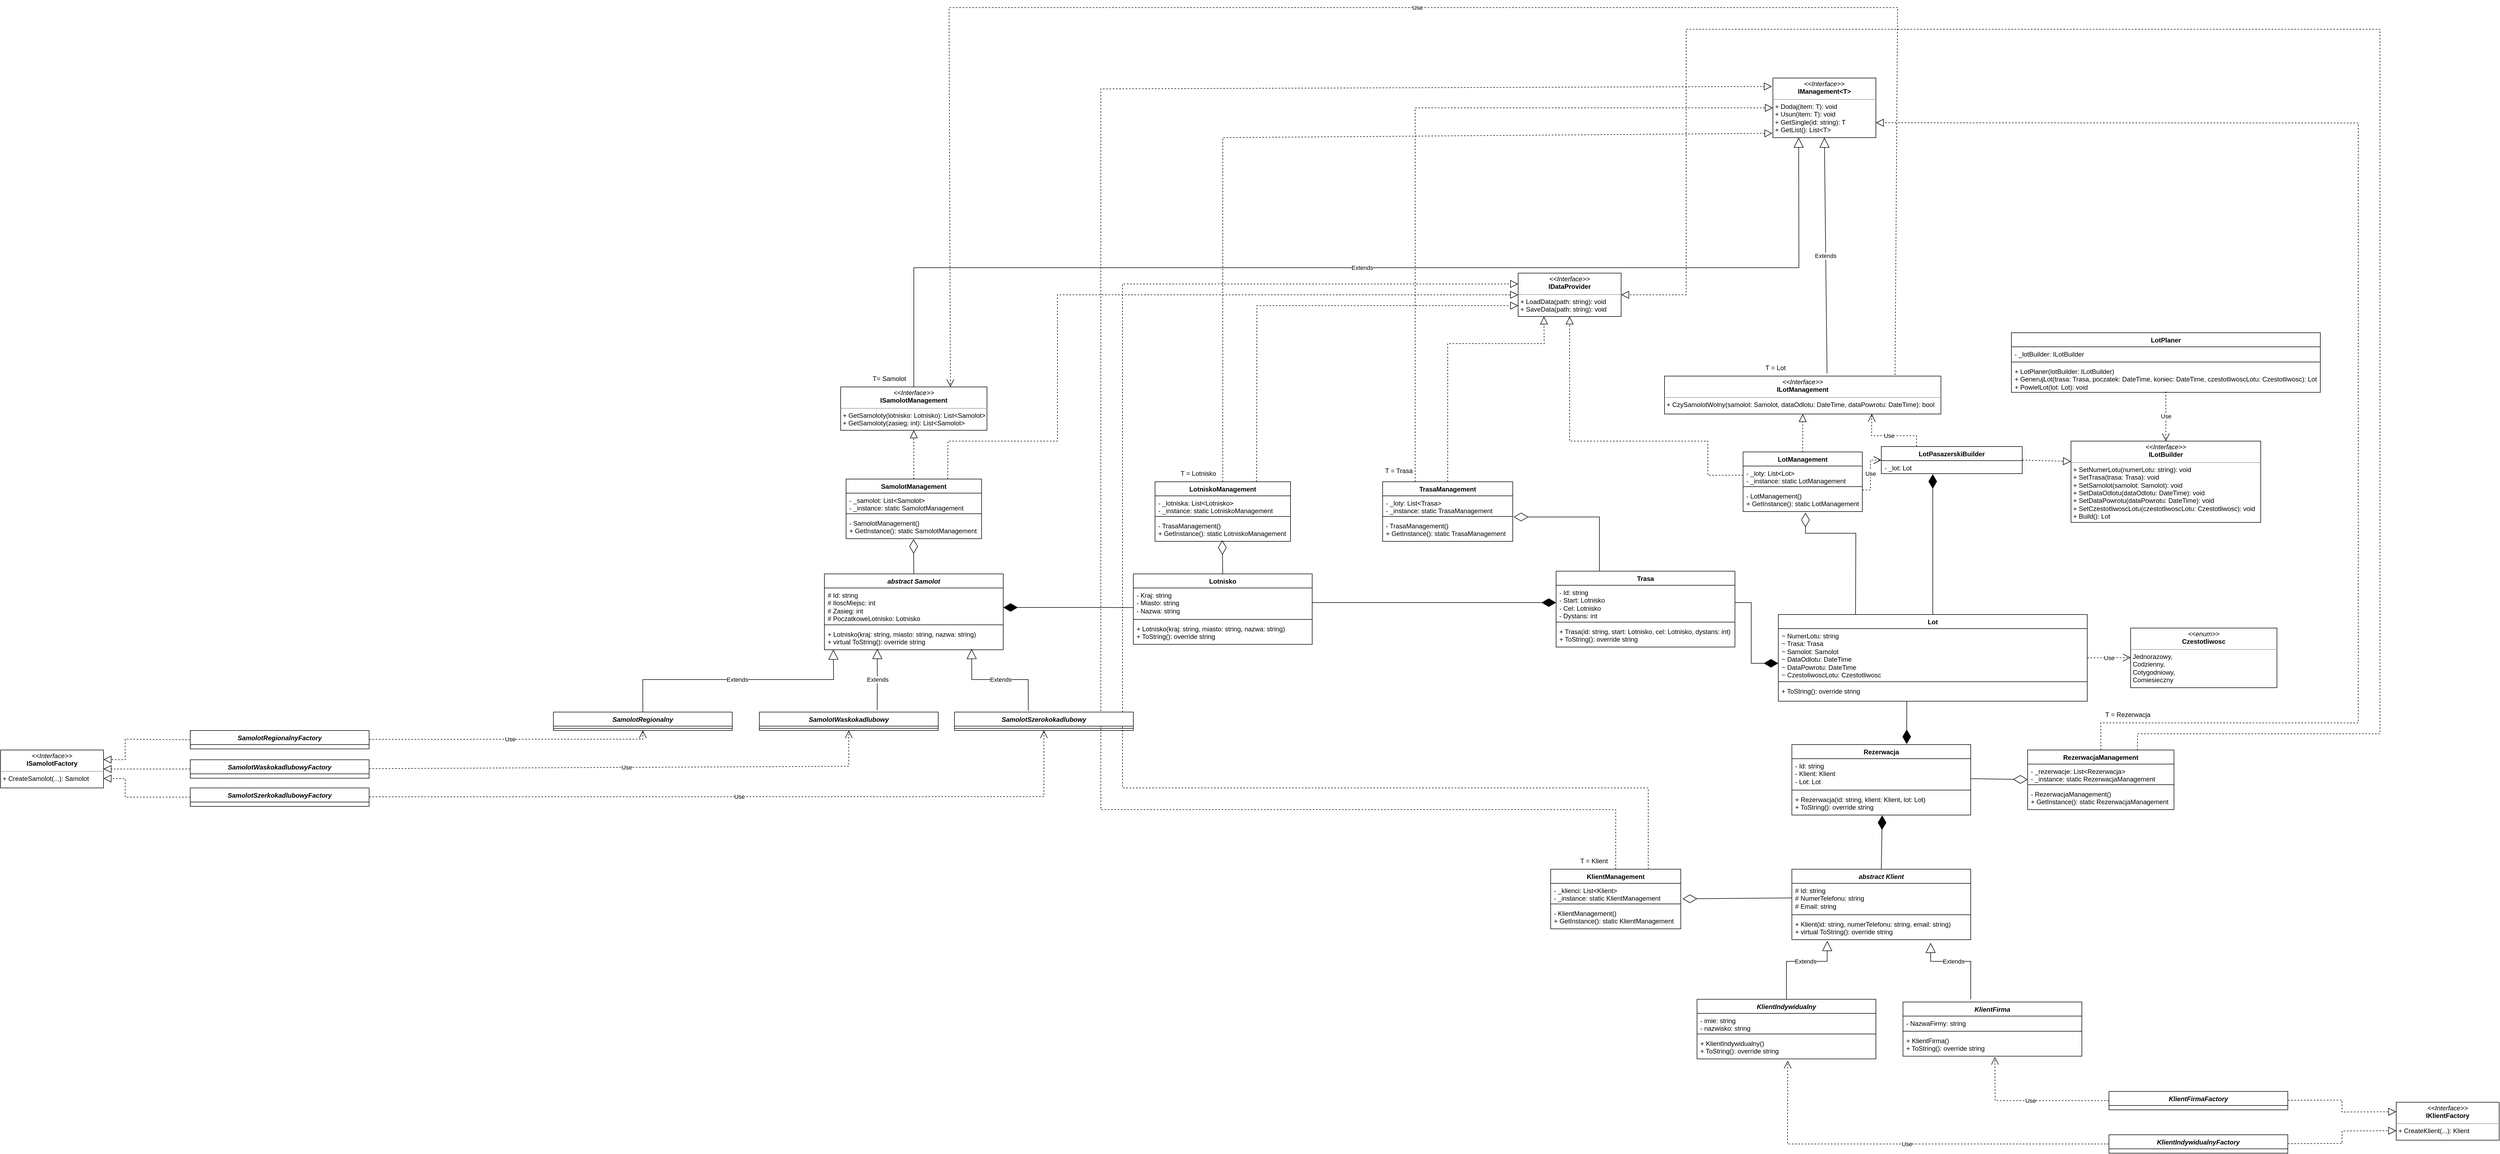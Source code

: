 <mxfile version="21.3.7" type="github">
  <diagram id="C5RBs43oDa-KdzZeNtuy" name="Page-1">
    <mxGraphModel dx="4674" dy="1900" grid="1" gridSize="10" guides="1" tooltips="1" connect="1" arrows="1" fold="1" page="1" pageScale="1" pageWidth="827" pageHeight="1169" math="0" shadow="0">
      <root>
        <mxCell id="WIyWlLk6GJQsqaUBKTNV-0" />
        <mxCell id="WIyWlLk6GJQsqaUBKTNV-1" parent="WIyWlLk6GJQsqaUBKTNV-0" />
        <mxCell id="zbVslwqdt1NTKIFNQWkl-0" value="&lt;p style=&quot;margin:0px;margin-top:4px;text-align:center;&quot;&gt;&lt;i&gt;&amp;lt;&amp;lt;Interface&amp;gt;&amp;gt;&lt;/i&gt;&lt;br&gt;&lt;b&gt;IDataProvider&lt;/b&gt;&lt;/p&gt;&lt;hr size=&quot;1&quot;&gt;&lt;p style=&quot;margin:0px;margin-left:4px;&quot;&gt;+ LoadData(path: string): void&lt;/p&gt;&lt;p style=&quot;margin:0px;margin-left:4px;&quot;&gt;+ SaveData(path: string): void&lt;/p&gt;" style="verticalAlign=top;align=left;overflow=fill;fontSize=12;fontFamily=Helvetica;html=1;whiteSpace=wrap;" parent="WIyWlLk6GJQsqaUBKTNV-1" vertex="1">
          <mxGeometry x="10" y="90" width="190" height="80" as="geometry" />
        </mxCell>
        <mxCell id="zbVslwqdt1NTKIFNQWkl-1" value="&lt;p style=&quot;margin:0px;margin-top:4px;text-align:center;&quot;&gt;&lt;i&gt;&amp;lt;&amp;lt;Interface&amp;gt;&amp;gt;&lt;/i&gt;&lt;br&gt;&lt;b&gt;IManagement&amp;lt;T&amp;gt;&lt;/b&gt;&lt;/p&gt;&lt;hr size=&quot;1&quot;&gt;&lt;p style=&quot;margin:0px;margin-left:4px;&quot;&gt;+ Dodaj(item: T): void&lt;/p&gt;&lt;p style=&quot;margin:0px;margin-left:4px;&quot;&gt;+ Usun(item: T): void&lt;/p&gt;&lt;p style=&quot;margin:0px;margin-left:4px;&quot;&gt;+ GetSingle(id: string): T&lt;/p&gt;&lt;p style=&quot;margin:0px;margin-left:4px;&quot;&gt;+ GetList(): List&amp;lt;T&amp;gt;&lt;/p&gt;" style="verticalAlign=top;align=left;overflow=fill;fontSize=12;fontFamily=Helvetica;html=1;whiteSpace=wrap;" parent="WIyWlLk6GJQsqaUBKTNV-1" vertex="1">
          <mxGeometry x="480" y="-270" width="190" height="110" as="geometry" />
        </mxCell>
        <mxCell id="zbVslwqdt1NTKIFNQWkl-2" value="&lt;p style=&quot;margin:0px;margin-top:4px;text-align:center;&quot;&gt;&lt;i&gt;&amp;lt;&amp;lt;Interface&amp;gt;&amp;gt;&lt;/i&gt;&lt;br&gt;&lt;b&gt;ILotManagement&lt;/b&gt;&lt;/p&gt;&lt;hr size=&quot;1&quot;&gt;&lt;p style=&quot;margin:0px;margin-left:4px;&quot;&gt;+ CzySamolotWolny(samolot: Samolot, dataOdlotu: DateTime, dataPowrotu: DateTime): bool&lt;/p&gt;" style="verticalAlign=top;align=left;overflow=fill;fontSize=12;fontFamily=Helvetica;html=1;whiteSpace=wrap;" parent="WIyWlLk6GJQsqaUBKTNV-1" vertex="1">
          <mxGeometry x="280" y="280" width="510" height="70" as="geometry" />
        </mxCell>
        <mxCell id="zbVslwqdt1NTKIFNQWkl-4" value="Extends" style="endArrow=block;endSize=16;endFill=0;html=1;rounded=0;entryX=0.5;entryY=1;entryDx=0;entryDy=0;exitX=0.588;exitY=-0.071;exitDx=0;exitDy=0;exitPerimeter=0;" parent="WIyWlLk6GJQsqaUBKTNV-1" source="zbVslwqdt1NTKIFNQWkl-2" target="zbVslwqdt1NTKIFNQWkl-1" edge="1">
          <mxGeometry width="160" relative="1" as="geometry">
            <mxPoint x="340" y="340" as="sourcePoint" />
            <mxPoint x="500" y="340" as="targetPoint" />
          </mxGeometry>
        </mxCell>
        <mxCell id="zbVslwqdt1NTKIFNQWkl-5" value="LotManagement" style="swimlane;fontStyle=1;align=center;verticalAlign=top;childLayout=stackLayout;horizontal=1;startSize=26;horizontalStack=0;resizeParent=1;resizeParentMax=0;resizeLast=0;collapsible=1;marginBottom=0;whiteSpace=wrap;html=1;" parent="WIyWlLk6GJQsqaUBKTNV-1" vertex="1">
          <mxGeometry x="425" y="420" width="220" height="110" as="geometry" />
        </mxCell>
        <mxCell id="zbVslwqdt1NTKIFNQWkl-6" value="- _loty: List&amp;lt;Lot&amp;gt;&lt;br&gt;- _instance: static LotManagement" style="text;strokeColor=none;fillColor=none;align=left;verticalAlign=top;spacingLeft=4;spacingRight=4;overflow=hidden;rotatable=0;points=[[0,0.5],[1,0.5]];portConstraint=eastwest;whiteSpace=wrap;html=1;" parent="zbVslwqdt1NTKIFNQWkl-5" vertex="1">
          <mxGeometry y="26" width="220" height="34" as="geometry" />
        </mxCell>
        <mxCell id="zbVslwqdt1NTKIFNQWkl-7" value="" style="line;strokeWidth=1;fillColor=none;align=left;verticalAlign=middle;spacingTop=-1;spacingLeft=3;spacingRight=3;rotatable=0;labelPosition=right;points=[];portConstraint=eastwest;strokeColor=inherit;" parent="zbVslwqdt1NTKIFNQWkl-5" vertex="1">
          <mxGeometry y="60" width="220" height="8" as="geometry" />
        </mxCell>
        <mxCell id="zbVslwqdt1NTKIFNQWkl-8" value="- LotManagement()&lt;br&gt;+ GetInstance(): static LotManagement" style="text;strokeColor=none;fillColor=none;align=left;verticalAlign=top;spacingLeft=4;spacingRight=4;overflow=hidden;rotatable=0;points=[[0,0.5],[1,0.5]];portConstraint=eastwest;whiteSpace=wrap;html=1;" parent="zbVslwqdt1NTKIFNQWkl-5" vertex="1">
          <mxGeometry y="68" width="220" height="42" as="geometry" />
        </mxCell>
        <mxCell id="zbVslwqdt1NTKIFNQWkl-9" value="T = Lot" style="text;html=1;strokeColor=none;fillColor=none;align=center;verticalAlign=middle;whiteSpace=wrap;rounded=0;" parent="WIyWlLk6GJQsqaUBKTNV-1" vertex="1">
          <mxGeometry x="455" y="250" width="60" height="30" as="geometry" />
        </mxCell>
        <mxCell id="zbVslwqdt1NTKIFNQWkl-10" value="" style="endArrow=block;dashed=1;endFill=0;endSize=12;html=1;rounded=0;exitX=0.5;exitY=0;exitDx=0;exitDy=0;entryX=0.5;entryY=1;entryDx=0;entryDy=0;" parent="WIyWlLk6GJQsqaUBKTNV-1" source="zbVslwqdt1NTKIFNQWkl-5" target="zbVslwqdt1NTKIFNQWkl-2" edge="1">
          <mxGeometry width="160" relative="1" as="geometry">
            <mxPoint x="340" y="340" as="sourcePoint" />
            <mxPoint x="520" y="380" as="targetPoint" />
          </mxGeometry>
        </mxCell>
        <mxCell id="zbVslwqdt1NTKIFNQWkl-12" value="" style="endArrow=block;dashed=1;endFill=0;endSize=12;html=1;rounded=0;entryX=0.5;entryY=1;entryDx=0;entryDy=0;exitX=0;exitY=0.5;exitDx=0;exitDy=0;" parent="WIyWlLk6GJQsqaUBKTNV-1" source="zbVslwqdt1NTKIFNQWkl-6" target="zbVslwqdt1NTKIFNQWkl-0" edge="1">
          <mxGeometry width="160" relative="1" as="geometry">
            <mxPoint x="180" y="470" as="sourcePoint" />
            <mxPoint x="340" y="470" as="targetPoint" />
            <Array as="points">
              <mxPoint x="360" y="463" />
              <mxPoint x="360" y="400" />
              <mxPoint x="105" y="400" />
            </Array>
          </mxGeometry>
        </mxCell>
        <mxCell id="zbVslwqdt1NTKIFNQWkl-13" value="LotPasazerskiBuilder" style="swimlane;fontStyle=1;align=center;verticalAlign=top;childLayout=stackLayout;horizontal=1;startSize=26;horizontalStack=0;resizeParent=1;resizeParentMax=0;resizeLast=0;collapsible=1;marginBottom=0;whiteSpace=wrap;html=1;" parent="WIyWlLk6GJQsqaUBKTNV-1" vertex="1">
          <mxGeometry x="680" y="410" width="260" height="50" as="geometry" />
        </mxCell>
        <mxCell id="zbVslwqdt1NTKIFNQWkl-14" value="- _lot: Lot" style="text;strokeColor=none;fillColor=none;align=left;verticalAlign=top;spacingLeft=4;spacingRight=4;overflow=hidden;rotatable=0;points=[[0,0.5],[1,0.5]];portConstraint=eastwest;whiteSpace=wrap;html=1;" parent="zbVslwqdt1NTKIFNQWkl-13" vertex="1">
          <mxGeometry y="26" width="260" height="24" as="geometry" />
        </mxCell>
        <mxCell id="zbVslwqdt1NTKIFNQWkl-17" value="&lt;p style=&quot;margin:0px;margin-top:4px;text-align:center;&quot;&gt;&lt;i&gt;&amp;lt;&amp;lt;Interface&amp;gt;&amp;gt;&lt;/i&gt;&lt;br&gt;&lt;b&gt;ILotBuilder&lt;/b&gt;&lt;/p&gt;&lt;hr size=&quot;1&quot;&gt;&lt;p style=&quot;margin:0px;margin-left:4px;&quot;&gt;+ SetNumerLotu(numerLotu: string): void&lt;br style=&quot;border-color: var(--border-color);&quot;&gt;+ SetTrasa(trasa: Trasa): void&lt;br style=&quot;border-color: var(--border-color);&quot;&gt;+ SetSamolot(samolot: Samolot): void&lt;br style=&quot;border-color: var(--border-color);&quot;&gt;+ SetDataOdlotu(dataOdlotu: DateTime): void&lt;br style=&quot;border-color: var(--border-color);&quot;&gt;+ SetDataPowrotu(dataPowrotu: DateTime): void&lt;/p&gt;&lt;p style=&quot;margin:0px;margin-left:4px;&quot;&gt;+ SetCzestotliwoscLotu(czestotliwoscLotu: Czestotliwosc): void&lt;br style=&quot;border-color: var(--border-color);&quot;&gt;+ Build(): Lot&lt;br&gt;&lt;/p&gt;" style="verticalAlign=top;align=left;overflow=fill;fontSize=12;fontFamily=Helvetica;html=1;whiteSpace=wrap;" parent="WIyWlLk6GJQsqaUBKTNV-1" vertex="1">
          <mxGeometry x="1030" y="400" width="350" height="150" as="geometry" />
        </mxCell>
        <mxCell id="zbVslwqdt1NTKIFNQWkl-18" value="" style="endArrow=block;dashed=1;endFill=0;endSize=12;html=1;rounded=0;exitX=1;exitY=0.5;exitDx=0;exitDy=0;entryX=0;entryY=0.25;entryDx=0;entryDy=0;" parent="WIyWlLk6GJQsqaUBKTNV-1" source="zbVslwqdt1NTKIFNQWkl-13" edge="1" target="zbVslwqdt1NTKIFNQWkl-17">
          <mxGeometry width="160" relative="1" as="geometry">
            <mxPoint x="1180" y="470" as="sourcePoint" />
            <mxPoint x="1070" y="435" as="targetPoint" />
          </mxGeometry>
        </mxCell>
        <mxCell id="zbVslwqdt1NTKIFNQWkl-28" value="Use" style="endArrow=open;endSize=12;dashed=1;html=1;rounded=0;entryX=0.5;entryY=0;entryDx=0;entryDy=0;exitX=0.5;exitY=0.973;exitDx=0;exitDy=0;exitPerimeter=0;" parent="WIyWlLk6GJQsqaUBKTNV-1" target="zbVslwqdt1NTKIFNQWkl-17" edge="1" source="Y_UNCaNx7NsT2eRlnxWw-3">
          <mxGeometry width="160" relative="1" as="geometry">
            <mxPoint x="1204.5" y="300" as="sourcePoint" />
            <mxPoint x="1204.5" y="399" as="targetPoint" />
          </mxGeometry>
        </mxCell>
        <mxCell id="zbVslwqdt1NTKIFNQWkl-29" value="Lot" style="swimlane;fontStyle=1;align=center;verticalAlign=top;childLayout=stackLayout;horizontal=1;startSize=26;horizontalStack=0;resizeParent=1;resizeParentMax=0;resizeLast=0;collapsible=1;marginBottom=0;whiteSpace=wrap;html=1;" parent="WIyWlLk6GJQsqaUBKTNV-1" vertex="1">
          <mxGeometry x="490" y="720" width="570" height="160" as="geometry" />
        </mxCell>
        <mxCell id="zbVslwqdt1NTKIFNQWkl-30" value="~ NumerLotu: string&lt;br&gt;~ Trasa: Trasa&lt;br&gt;~ Samolot: Samolot&lt;br&gt;~ DataOdlotu: DateTime&lt;br&gt;~ DataPowrotu: DateTime&lt;br&gt;~ CzestoliwoscLotu: Czestotliwosc" style="text;strokeColor=none;fillColor=none;align=left;verticalAlign=top;spacingLeft=4;spacingRight=4;overflow=hidden;rotatable=0;points=[[0,0.5],[1,0.5]];portConstraint=eastwest;whiteSpace=wrap;html=1;" parent="zbVslwqdt1NTKIFNQWkl-29" vertex="1">
          <mxGeometry y="26" width="570" height="94" as="geometry" />
        </mxCell>
        <mxCell id="zbVslwqdt1NTKIFNQWkl-31" value="" style="line;strokeWidth=1;fillColor=none;align=left;verticalAlign=middle;spacingTop=-1;spacingLeft=3;spacingRight=3;rotatable=0;labelPosition=right;points=[];portConstraint=eastwest;strokeColor=inherit;" parent="zbVslwqdt1NTKIFNQWkl-29" vertex="1">
          <mxGeometry y="120" width="570" height="8" as="geometry" />
        </mxCell>
        <mxCell id="zbVslwqdt1NTKIFNQWkl-32" value="+ ToString(): override string" style="text;strokeColor=none;fillColor=none;align=left;verticalAlign=top;spacingLeft=4;spacingRight=4;overflow=hidden;rotatable=0;points=[[0,0.5],[1,0.5]];portConstraint=eastwest;whiteSpace=wrap;html=1;" parent="zbVslwqdt1NTKIFNQWkl-29" vertex="1">
          <mxGeometry y="128" width="570" height="32" as="geometry" />
        </mxCell>
        <mxCell id="zbVslwqdt1NTKIFNQWkl-33" value="" style="endArrow=diamondThin;endFill=1;endSize=24;html=1;rounded=0;exitX=0.5;exitY=0;exitDx=0;exitDy=0;entryX=0.365;entryY=1.042;entryDx=0;entryDy=0;entryPerimeter=0;" parent="WIyWlLk6GJQsqaUBKTNV-1" source="zbVslwqdt1NTKIFNQWkl-29" target="zbVslwqdt1NTKIFNQWkl-14" edge="1">
          <mxGeometry width="160" relative="1" as="geometry">
            <mxPoint x="760" y="520" as="sourcePoint" />
            <mxPoint x="920" y="520" as="targetPoint" />
          </mxGeometry>
        </mxCell>
        <mxCell id="zbVslwqdt1NTKIFNQWkl-34" value="" style="endArrow=diamondThin;endFill=0;endSize=24;html=1;rounded=0;exitX=0.25;exitY=0;exitDx=0;exitDy=0;entryX=0.523;entryY=1.048;entryDx=0;entryDy=0;entryPerimeter=0;" parent="WIyWlLk6GJQsqaUBKTNV-1" source="zbVslwqdt1NTKIFNQWkl-29" target="zbVslwqdt1NTKIFNQWkl-8" edge="1">
          <mxGeometry width="160" relative="1" as="geometry">
            <mxPoint x="540" y="560" as="sourcePoint" />
            <mxPoint x="700" y="560" as="targetPoint" />
            <Array as="points">
              <mxPoint x="633" y="570" />
              <mxPoint x="540" y="570" />
            </Array>
          </mxGeometry>
        </mxCell>
        <mxCell id="zbVslwqdt1NTKIFNQWkl-35" value="Trasa" style="swimlane;fontStyle=1;align=center;verticalAlign=top;childLayout=stackLayout;horizontal=1;startSize=26;horizontalStack=0;resizeParent=1;resizeParentMax=0;resizeLast=0;collapsible=1;marginBottom=0;whiteSpace=wrap;html=1;" parent="WIyWlLk6GJQsqaUBKTNV-1" vertex="1">
          <mxGeometry x="80" y="640" width="330" height="140" as="geometry" />
        </mxCell>
        <mxCell id="zbVslwqdt1NTKIFNQWkl-36" value="- Id: string&lt;br&gt;- Start: Lotnisko&lt;br&gt;- Cel: Lotnisko&lt;br&gt;- Dystans: int" style="text;strokeColor=none;fillColor=none;align=left;verticalAlign=top;spacingLeft=4;spacingRight=4;overflow=hidden;rotatable=0;points=[[0,0.5],[1,0.5]];portConstraint=eastwest;whiteSpace=wrap;html=1;" parent="zbVslwqdt1NTKIFNQWkl-35" vertex="1">
          <mxGeometry y="26" width="330" height="64" as="geometry" />
        </mxCell>
        <mxCell id="zbVslwqdt1NTKIFNQWkl-37" value="" style="line;strokeWidth=1;fillColor=none;align=left;verticalAlign=middle;spacingTop=-1;spacingLeft=3;spacingRight=3;rotatable=0;labelPosition=right;points=[];portConstraint=eastwest;strokeColor=inherit;" parent="zbVslwqdt1NTKIFNQWkl-35" vertex="1">
          <mxGeometry y="90" width="330" height="8" as="geometry" />
        </mxCell>
        <mxCell id="zbVslwqdt1NTKIFNQWkl-38" value="+ Trasa(id: string, start: Lotnisko, cel: Lotnisko, dystans: int)&lt;br&gt;+ ToString(): override string" style="text;strokeColor=none;fillColor=none;align=left;verticalAlign=top;spacingLeft=4;spacingRight=4;overflow=hidden;rotatable=0;points=[[0,0.5],[1,0.5]];portConstraint=eastwest;whiteSpace=wrap;html=1;" parent="zbVslwqdt1NTKIFNQWkl-35" vertex="1">
          <mxGeometry y="98" width="330" height="42" as="geometry" />
        </mxCell>
        <mxCell id="zbVslwqdt1NTKIFNQWkl-39" value="TrasaManagement" style="swimlane;fontStyle=1;align=center;verticalAlign=top;childLayout=stackLayout;horizontal=1;startSize=26;horizontalStack=0;resizeParent=1;resizeParentMax=0;resizeLast=0;collapsible=1;marginBottom=0;whiteSpace=wrap;html=1;" parent="WIyWlLk6GJQsqaUBKTNV-1" vertex="1">
          <mxGeometry x="-240" y="475" width="240" height="110" as="geometry" />
        </mxCell>
        <mxCell id="zbVslwqdt1NTKIFNQWkl-40" value="- _loty: List&amp;lt;Trasa&amp;gt;&lt;br&gt;- _instance: static TrasaManagement" style="text;strokeColor=none;fillColor=none;align=left;verticalAlign=top;spacingLeft=4;spacingRight=4;overflow=hidden;rotatable=0;points=[[0,0.5],[1,0.5]];portConstraint=eastwest;whiteSpace=wrap;html=1;" parent="zbVslwqdt1NTKIFNQWkl-39" vertex="1">
          <mxGeometry y="26" width="240" height="34" as="geometry" />
        </mxCell>
        <mxCell id="zbVslwqdt1NTKIFNQWkl-41" value="" style="line;strokeWidth=1;fillColor=none;align=left;verticalAlign=middle;spacingTop=-1;spacingLeft=3;spacingRight=3;rotatable=0;labelPosition=right;points=[];portConstraint=eastwest;strokeColor=inherit;" parent="zbVslwqdt1NTKIFNQWkl-39" vertex="1">
          <mxGeometry y="60" width="240" height="8" as="geometry" />
        </mxCell>
        <mxCell id="zbVslwqdt1NTKIFNQWkl-42" value="- TrasaManagement()&lt;br&gt;+ GetInstance(): static TrasaManagement" style="text;strokeColor=none;fillColor=none;align=left;verticalAlign=top;spacingLeft=4;spacingRight=4;overflow=hidden;rotatable=0;points=[[0,0.5],[1,0.5]];portConstraint=eastwest;whiteSpace=wrap;html=1;" parent="zbVslwqdt1NTKIFNQWkl-39" vertex="1">
          <mxGeometry y="68" width="240" height="42" as="geometry" />
        </mxCell>
        <mxCell id="zbVslwqdt1NTKIFNQWkl-43" value="" style="endArrow=block;dashed=1;endFill=0;endSize=12;html=1;rounded=0;exitX=0.5;exitY=0;exitDx=0;exitDy=0;entryX=0.25;entryY=1;entryDx=0;entryDy=0;" parent="WIyWlLk6GJQsqaUBKTNV-1" source="zbVslwqdt1NTKIFNQWkl-39" target="zbVslwqdt1NTKIFNQWkl-0" edge="1">
          <mxGeometry width="160" relative="1" as="geometry">
            <mxPoint x="-200" y="390" as="sourcePoint" />
            <mxPoint x="-40" y="390" as="targetPoint" />
            <Array as="points">
              <mxPoint x="-120" y="220" />
              <mxPoint x="58" y="220" />
            </Array>
          </mxGeometry>
        </mxCell>
        <mxCell id="zbVslwqdt1NTKIFNQWkl-44" value="" style="endArrow=block;dashed=1;endFill=0;endSize=12;html=1;rounded=0;exitX=0.25;exitY=0;exitDx=0;exitDy=0;entryX=0;entryY=0.5;entryDx=0;entryDy=0;" parent="WIyWlLk6GJQsqaUBKTNV-1" source="zbVslwqdt1NTKIFNQWkl-39" target="zbVslwqdt1NTKIFNQWkl-1" edge="1">
          <mxGeometry width="160" relative="1" as="geometry">
            <mxPoint x="-340" y="330" as="sourcePoint" />
            <mxPoint x="-180" y="330" as="targetPoint" />
            <Array as="points">
              <mxPoint x="-180" y="-215" />
              <mxPoint x="370" y="-215" />
            </Array>
          </mxGeometry>
        </mxCell>
        <mxCell id="zbVslwqdt1NTKIFNQWkl-45" value="T = Trasa" style="text;html=1;strokeColor=none;fillColor=none;align=center;verticalAlign=middle;whiteSpace=wrap;rounded=0;" parent="WIyWlLk6GJQsqaUBKTNV-1" vertex="1">
          <mxGeometry x="-240" y="440" width="60" height="30" as="geometry" />
        </mxCell>
        <mxCell id="zbVslwqdt1NTKIFNQWkl-46" value="" style="endArrow=diamondThin;endFill=0;endSize=24;html=1;rounded=0;entryX=1.008;entryY=1.147;entryDx=0;entryDy=0;entryPerimeter=0;" parent="WIyWlLk6GJQsqaUBKTNV-1" target="zbVslwqdt1NTKIFNQWkl-40" edge="1">
          <mxGeometry width="160" relative="1" as="geometry">
            <mxPoint x="160" y="640" as="sourcePoint" />
            <mxPoint x="290" y="570" as="targetPoint" />
            <Array as="points">
              <mxPoint x="160" y="540" />
              <mxPoint x="80" y="540" />
            </Array>
          </mxGeometry>
        </mxCell>
        <mxCell id="zbVslwqdt1NTKIFNQWkl-47" value="" style="endArrow=diamondThin;endFill=1;endSize=24;html=1;rounded=0;exitX=1;exitY=0.5;exitDx=0;exitDy=0;" parent="WIyWlLk6GJQsqaUBKTNV-1" source="zbVslwqdt1NTKIFNQWkl-36" edge="1">
          <mxGeometry width="160" relative="1" as="geometry">
            <mxPoint x="330" y="810" as="sourcePoint" />
            <mxPoint x="490" y="810" as="targetPoint" />
            <Array as="points">
              <mxPoint x="440" y="698" />
              <mxPoint x="440" y="810" />
            </Array>
          </mxGeometry>
        </mxCell>
        <mxCell id="zbVslwqdt1NTKIFNQWkl-48" value="Lotnisko" style="swimlane;fontStyle=1;align=center;verticalAlign=top;childLayout=stackLayout;horizontal=1;startSize=26;horizontalStack=0;resizeParent=1;resizeParentMax=0;resizeLast=0;collapsible=1;marginBottom=0;whiteSpace=wrap;html=1;" parent="WIyWlLk6GJQsqaUBKTNV-1" vertex="1">
          <mxGeometry x="-700" y="645" width="330" height="130" as="geometry" />
        </mxCell>
        <mxCell id="zbVslwqdt1NTKIFNQWkl-49" value="- Kraj: string&lt;br&gt;- Miasto: string&lt;br&gt;- Nazwa: string" style="text;strokeColor=none;fillColor=none;align=left;verticalAlign=top;spacingLeft=4;spacingRight=4;overflow=hidden;rotatable=0;points=[[0,0.5],[1,0.5]];portConstraint=eastwest;whiteSpace=wrap;html=1;" parent="zbVslwqdt1NTKIFNQWkl-48" vertex="1">
          <mxGeometry y="26" width="330" height="54" as="geometry" />
        </mxCell>
        <mxCell id="zbVslwqdt1NTKIFNQWkl-50" value="" style="line;strokeWidth=1;fillColor=none;align=left;verticalAlign=middle;spacingTop=-1;spacingLeft=3;spacingRight=3;rotatable=0;labelPosition=right;points=[];portConstraint=eastwest;strokeColor=inherit;" parent="zbVslwqdt1NTKIFNQWkl-48" vertex="1">
          <mxGeometry y="80" width="330" height="8" as="geometry" />
        </mxCell>
        <mxCell id="zbVslwqdt1NTKIFNQWkl-51" value="+ Lotnisko(kraj: string, miasto: string, nazwa: string)&lt;br&gt;+ ToString(): override string" style="text;strokeColor=none;fillColor=none;align=left;verticalAlign=top;spacingLeft=4;spacingRight=4;overflow=hidden;rotatable=0;points=[[0,0.5],[1,0.5]];portConstraint=eastwest;whiteSpace=wrap;html=1;" parent="zbVslwqdt1NTKIFNQWkl-48" vertex="1">
          <mxGeometry y="88" width="330" height="42" as="geometry" />
        </mxCell>
        <mxCell id="zbVslwqdt1NTKIFNQWkl-52" value="" style="endArrow=diamondThin;endFill=1;endSize=24;html=1;rounded=0;exitX=1;exitY=0.5;exitDx=0;exitDy=0;entryX=0;entryY=0.5;entryDx=0;entryDy=0;" parent="WIyWlLk6GJQsqaUBKTNV-1" source="zbVslwqdt1NTKIFNQWkl-49" target="zbVslwqdt1NTKIFNQWkl-36" edge="1">
          <mxGeometry width="160" relative="1" as="geometry">
            <mxPoint x="-80" y="714.5" as="sourcePoint" />
            <mxPoint x="80" y="714.5" as="targetPoint" />
          </mxGeometry>
        </mxCell>
        <mxCell id="zbVslwqdt1NTKIFNQWkl-53" value="LotniskoManagement" style="swimlane;fontStyle=1;align=center;verticalAlign=top;childLayout=stackLayout;horizontal=1;startSize=26;horizontalStack=0;resizeParent=1;resizeParentMax=0;resizeLast=0;collapsible=1;marginBottom=0;whiteSpace=wrap;html=1;" parent="WIyWlLk6GJQsqaUBKTNV-1" vertex="1">
          <mxGeometry x="-660" y="475" width="250" height="110" as="geometry" />
        </mxCell>
        <mxCell id="zbVslwqdt1NTKIFNQWkl-54" value="- _lotniska: List&amp;lt;Lotnisko&amp;gt;&lt;br&gt;- _instance: static LotniskoManagement" style="text;strokeColor=none;fillColor=none;align=left;verticalAlign=top;spacingLeft=4;spacingRight=4;overflow=hidden;rotatable=0;points=[[0,0.5],[1,0.5]];portConstraint=eastwest;whiteSpace=wrap;html=1;" parent="zbVslwqdt1NTKIFNQWkl-53" vertex="1">
          <mxGeometry y="26" width="250" height="34" as="geometry" />
        </mxCell>
        <mxCell id="zbVslwqdt1NTKIFNQWkl-55" value="" style="line;strokeWidth=1;fillColor=none;align=left;verticalAlign=middle;spacingTop=-1;spacingLeft=3;spacingRight=3;rotatable=0;labelPosition=right;points=[];portConstraint=eastwest;strokeColor=inherit;" parent="zbVslwqdt1NTKIFNQWkl-53" vertex="1">
          <mxGeometry y="60" width="250" height="8" as="geometry" />
        </mxCell>
        <mxCell id="zbVslwqdt1NTKIFNQWkl-56" value="- TrasaManagement()&lt;br&gt;+ GetInstance(): static LotniskoManagement" style="text;strokeColor=none;fillColor=none;align=left;verticalAlign=top;spacingLeft=4;spacingRight=4;overflow=hidden;rotatable=0;points=[[0,0.5],[1,0.5]];portConstraint=eastwest;whiteSpace=wrap;html=1;" parent="zbVslwqdt1NTKIFNQWkl-53" vertex="1">
          <mxGeometry y="68" width="250" height="42" as="geometry" />
        </mxCell>
        <mxCell id="zbVslwqdt1NTKIFNQWkl-57" value="" style="endArrow=diamondThin;endFill=0;endSize=24;html=1;rounded=0;exitX=0.5;exitY=0;exitDx=0;exitDy=0;entryX=0.496;entryY=0.952;entryDx=0;entryDy=0;entryPerimeter=0;" parent="WIyWlLk6GJQsqaUBKTNV-1" source="zbVslwqdt1NTKIFNQWkl-48" target="zbVslwqdt1NTKIFNQWkl-56" edge="1">
          <mxGeometry width="160" relative="1" as="geometry">
            <mxPoint x="-573" y="610" as="sourcePoint" />
            <mxPoint x="-535" y="590" as="targetPoint" />
          </mxGeometry>
        </mxCell>
        <mxCell id="zbVslwqdt1NTKIFNQWkl-58" value="" style="endArrow=block;dashed=1;endFill=0;endSize=12;html=1;rounded=0;exitX=0.75;exitY=0;exitDx=0;exitDy=0;entryX=0;entryY=0.75;entryDx=0;entryDy=0;" parent="WIyWlLk6GJQsqaUBKTNV-1" source="zbVslwqdt1NTKIFNQWkl-53" target="zbVslwqdt1NTKIFNQWkl-0" edge="1">
          <mxGeometry width="160" relative="1" as="geometry">
            <mxPoint x="-615" y="370" as="sourcePoint" />
            <mxPoint x="-455" y="370" as="targetPoint" />
            <Array as="points">
              <mxPoint x="-472" y="150" />
              <mxPoint x="-70" y="150" />
            </Array>
          </mxGeometry>
        </mxCell>
        <mxCell id="zbVslwqdt1NTKIFNQWkl-59" value="" style="endArrow=block;dashed=1;endFill=0;endSize=12;html=1;rounded=0;exitX=0.5;exitY=0;exitDx=0;exitDy=0;entryX=-0.005;entryY=0.927;entryDx=0;entryDy=0;entryPerimeter=0;" parent="WIyWlLk6GJQsqaUBKTNV-1" source="zbVslwqdt1NTKIFNQWkl-53" target="zbVslwqdt1NTKIFNQWkl-1" edge="1">
          <mxGeometry width="160" relative="1" as="geometry">
            <mxPoint x="-720" y="330" as="sourcePoint" />
            <mxPoint x="-560" y="330" as="targetPoint" />
            <Array as="points">
              <mxPoint x="-535" y="-160" />
            </Array>
          </mxGeometry>
        </mxCell>
        <mxCell id="zbVslwqdt1NTKIFNQWkl-60" value="Rezerwacja" style="swimlane;fontStyle=1;align=center;verticalAlign=top;childLayout=stackLayout;horizontal=1;startSize=26;horizontalStack=0;resizeParent=1;resizeParentMax=0;resizeLast=0;collapsible=1;marginBottom=0;whiteSpace=wrap;html=1;" parent="WIyWlLk6GJQsqaUBKTNV-1" vertex="1">
          <mxGeometry x="515" y="960" width="330" height="130" as="geometry" />
        </mxCell>
        <mxCell id="zbVslwqdt1NTKIFNQWkl-61" value="- Id: string&lt;br&gt;- Klient: Klient&lt;br&gt;- Lot: Lot" style="text;strokeColor=none;fillColor=none;align=left;verticalAlign=top;spacingLeft=4;spacingRight=4;overflow=hidden;rotatable=0;points=[[0,0.5],[1,0.5]];portConstraint=eastwest;whiteSpace=wrap;html=1;" parent="zbVslwqdt1NTKIFNQWkl-60" vertex="1">
          <mxGeometry y="26" width="330" height="54" as="geometry" />
        </mxCell>
        <mxCell id="zbVslwqdt1NTKIFNQWkl-62" value="" style="line;strokeWidth=1;fillColor=none;align=left;verticalAlign=middle;spacingTop=-1;spacingLeft=3;spacingRight=3;rotatable=0;labelPosition=right;points=[];portConstraint=eastwest;strokeColor=inherit;" parent="zbVslwqdt1NTKIFNQWkl-60" vertex="1">
          <mxGeometry y="80" width="330" height="8" as="geometry" />
        </mxCell>
        <mxCell id="zbVslwqdt1NTKIFNQWkl-63" value="+ Rezerwacja(id: string, klient: Klient, lot: Lot)&lt;br&gt;+ ToString(): override string" style="text;strokeColor=none;fillColor=none;align=left;verticalAlign=top;spacingLeft=4;spacingRight=4;overflow=hidden;rotatable=0;points=[[0,0.5],[1,0.5]];portConstraint=eastwest;whiteSpace=wrap;html=1;" parent="zbVslwqdt1NTKIFNQWkl-60" vertex="1">
          <mxGeometry y="88" width="330" height="42" as="geometry" />
        </mxCell>
        <mxCell id="zbVslwqdt1NTKIFNQWkl-64" value="" style="endArrow=diamondThin;endFill=1;endSize=24;html=1;rounded=0;entryX=0.642;entryY=-0.008;entryDx=0;entryDy=0;entryPerimeter=0;" parent="WIyWlLk6GJQsqaUBKTNV-1" target="zbVslwqdt1NTKIFNQWkl-60" edge="1">
          <mxGeometry width="160" relative="1" as="geometry">
            <mxPoint x="727" y="880" as="sourcePoint" />
            <mxPoint x="850" y="920" as="targetPoint" />
          </mxGeometry>
        </mxCell>
        <mxCell id="zbVslwqdt1NTKIFNQWkl-65" value="RezerwacjaManagement" style="swimlane;fontStyle=1;align=center;verticalAlign=top;childLayout=stackLayout;horizontal=1;startSize=26;horizontalStack=0;resizeParent=1;resizeParentMax=0;resizeLast=0;collapsible=1;marginBottom=0;whiteSpace=wrap;html=1;" parent="WIyWlLk6GJQsqaUBKTNV-1" vertex="1">
          <mxGeometry x="950" y="970" width="270" height="110" as="geometry" />
        </mxCell>
        <mxCell id="zbVslwqdt1NTKIFNQWkl-66" value="- _rezerwacje: List&amp;lt;Rezerwacja&amp;gt;&lt;br&gt;- _instance: static RezerwacjaManagement" style="text;strokeColor=none;fillColor=none;align=left;verticalAlign=top;spacingLeft=4;spacingRight=4;overflow=hidden;rotatable=0;points=[[0,0.5],[1,0.5]];portConstraint=eastwest;whiteSpace=wrap;html=1;" parent="zbVslwqdt1NTKIFNQWkl-65" vertex="1">
          <mxGeometry y="26" width="270" height="34" as="geometry" />
        </mxCell>
        <mxCell id="zbVslwqdt1NTKIFNQWkl-67" value="" style="line;strokeWidth=1;fillColor=none;align=left;verticalAlign=middle;spacingTop=-1;spacingLeft=3;spacingRight=3;rotatable=0;labelPosition=right;points=[];portConstraint=eastwest;strokeColor=inherit;" parent="zbVslwqdt1NTKIFNQWkl-65" vertex="1">
          <mxGeometry y="60" width="270" height="8" as="geometry" />
        </mxCell>
        <mxCell id="zbVslwqdt1NTKIFNQWkl-68" value="- RezerwacjaManagement()&lt;br&gt;+ GetInstance(): static RezerwacjaManagement" style="text;strokeColor=none;fillColor=none;align=left;verticalAlign=top;spacingLeft=4;spacingRight=4;overflow=hidden;rotatable=0;points=[[0,0.5],[1,0.5]];portConstraint=eastwest;whiteSpace=wrap;html=1;" parent="zbVslwqdt1NTKIFNQWkl-65" vertex="1">
          <mxGeometry y="68" width="270" height="42" as="geometry" />
        </mxCell>
        <mxCell id="zbVslwqdt1NTKIFNQWkl-69" value="" style="endArrow=diamondThin;endFill=0;endSize=24;html=1;rounded=0;exitX=1;exitY=0.683;exitDx=0;exitDy=0;exitPerimeter=0;" parent="WIyWlLk6GJQsqaUBKTNV-1" edge="1" source="zbVslwqdt1NTKIFNQWkl-61">
          <mxGeometry width="160" relative="1" as="geometry">
            <mxPoint x="850" y="1025" as="sourcePoint" />
            <mxPoint x="950" y="1024.5" as="targetPoint" />
          </mxGeometry>
        </mxCell>
        <mxCell id="zbVslwqdt1NTKIFNQWkl-70" value="" style="endArrow=block;dashed=1;endFill=0;endSize=12;html=1;rounded=0;exitX=0.5;exitY=0;exitDx=0;exitDy=0;exitPerimeter=0;entryX=1;entryY=0.75;entryDx=0;entryDy=0;" parent="WIyWlLk6GJQsqaUBKTNV-1" source="zbVslwqdt1NTKIFNQWkl-65" target="zbVslwqdt1NTKIFNQWkl-1" edge="1">
          <mxGeometry width="160" relative="1" as="geometry">
            <mxPoint x="1090" y="940" as="sourcePoint" />
            <mxPoint x="1110" y="650" as="targetPoint" />
            <Array as="points">
              <mxPoint x="1085" y="920" />
              <mxPoint x="1560" y="920" />
              <mxPoint x="1560" y="-187" />
            </Array>
          </mxGeometry>
        </mxCell>
        <mxCell id="zbVslwqdt1NTKIFNQWkl-71" value="" style="endArrow=block;dashed=1;endFill=0;endSize=12;html=1;rounded=0;exitX=0.75;exitY=0;exitDx=0;exitDy=0;entryX=1;entryY=0.5;entryDx=0;entryDy=0;" parent="WIyWlLk6GJQsqaUBKTNV-1" source="zbVslwqdt1NTKIFNQWkl-65" target="zbVslwqdt1NTKIFNQWkl-0" edge="1">
          <mxGeometry width="160" relative="1" as="geometry">
            <mxPoint x="1150" y="950" as="sourcePoint" />
            <mxPoint x="1310" y="950" as="targetPoint" />
            <Array as="points">
              <mxPoint x="1153" y="940" />
              <mxPoint x="1600" y="940" />
              <mxPoint x="1600" y="-360" />
              <mxPoint x="320" y="-360" />
              <mxPoint x="320" y="130" />
            </Array>
          </mxGeometry>
        </mxCell>
        <mxCell id="zbVslwqdt1NTKIFNQWkl-72" value="&lt;i&gt;abstract Klient&lt;/i&gt;" style="swimlane;fontStyle=1;align=center;verticalAlign=top;childLayout=stackLayout;horizontal=1;startSize=26;horizontalStack=0;resizeParent=1;resizeParentMax=0;resizeLast=0;collapsible=1;marginBottom=0;whiteSpace=wrap;html=1;" parent="WIyWlLk6GJQsqaUBKTNV-1" vertex="1">
          <mxGeometry x="515" y="1190" width="330" height="130" as="geometry" />
        </mxCell>
        <mxCell id="zbVslwqdt1NTKIFNQWkl-73" value="# Id: string&lt;br&gt;# NumerTelefonu: string&lt;br&gt;# Email: string" style="text;strokeColor=none;fillColor=none;align=left;verticalAlign=top;spacingLeft=4;spacingRight=4;overflow=hidden;rotatable=0;points=[[0,0.5],[1,0.5]];portConstraint=eastwest;whiteSpace=wrap;html=1;" parent="zbVslwqdt1NTKIFNQWkl-72" vertex="1">
          <mxGeometry y="26" width="330" height="54" as="geometry" />
        </mxCell>
        <mxCell id="zbVslwqdt1NTKIFNQWkl-74" value="" style="line;strokeWidth=1;fillColor=none;align=left;verticalAlign=middle;spacingTop=-1;spacingLeft=3;spacingRight=3;rotatable=0;labelPosition=right;points=[];portConstraint=eastwest;strokeColor=inherit;" parent="zbVslwqdt1NTKIFNQWkl-72" vertex="1">
          <mxGeometry y="80" width="330" height="8" as="geometry" />
        </mxCell>
        <mxCell id="zbVslwqdt1NTKIFNQWkl-75" value="+ Klient(id: string, numerTelefonu: string, email: string)&lt;br&gt;+ virtual ToString(): override string" style="text;strokeColor=none;fillColor=none;align=left;verticalAlign=top;spacingLeft=4;spacingRight=4;overflow=hidden;rotatable=0;points=[[0,0.5],[1,0.5]];portConstraint=eastwest;whiteSpace=wrap;html=1;" parent="zbVslwqdt1NTKIFNQWkl-72" vertex="1">
          <mxGeometry y="88" width="330" height="42" as="geometry" />
        </mxCell>
        <mxCell id="zbVslwqdt1NTKIFNQWkl-76" value="" style="endArrow=diamondThin;endFill=1;endSize=24;html=1;rounded=0;exitX=0.5;exitY=0;exitDx=0;exitDy=0;entryX=0.505;entryY=1.014;entryDx=0;entryDy=0;entryPerimeter=0;" parent="WIyWlLk6GJQsqaUBKTNV-1" source="zbVslwqdt1NTKIFNQWkl-72" target="zbVslwqdt1NTKIFNQWkl-63" edge="1">
          <mxGeometry width="160" relative="1" as="geometry">
            <mxPoint x="620" y="1140" as="sourcePoint" />
            <mxPoint x="780" y="1140" as="targetPoint" />
          </mxGeometry>
        </mxCell>
        <mxCell id="zbVslwqdt1NTKIFNQWkl-77" value="KlientManagement" style="swimlane;fontStyle=1;align=center;verticalAlign=top;childLayout=stackLayout;horizontal=1;startSize=26;horizontalStack=0;resizeParent=1;resizeParentMax=0;resizeLast=0;collapsible=1;marginBottom=0;whiteSpace=wrap;html=1;" parent="WIyWlLk6GJQsqaUBKTNV-1" vertex="1">
          <mxGeometry x="70" y="1190" width="240" height="110" as="geometry" />
        </mxCell>
        <mxCell id="zbVslwqdt1NTKIFNQWkl-78" value="- _klienci: List&amp;lt;Klient&amp;gt;&lt;br&gt;- _instance: static KlientManagement" style="text;strokeColor=none;fillColor=none;align=left;verticalAlign=top;spacingLeft=4;spacingRight=4;overflow=hidden;rotatable=0;points=[[0,0.5],[1,0.5]];portConstraint=eastwest;whiteSpace=wrap;html=1;" parent="zbVslwqdt1NTKIFNQWkl-77" vertex="1">
          <mxGeometry y="26" width="240" height="34" as="geometry" />
        </mxCell>
        <mxCell id="zbVslwqdt1NTKIFNQWkl-79" value="" style="line;strokeWidth=1;fillColor=none;align=left;verticalAlign=middle;spacingTop=-1;spacingLeft=3;spacingRight=3;rotatable=0;labelPosition=right;points=[];portConstraint=eastwest;strokeColor=inherit;" parent="zbVslwqdt1NTKIFNQWkl-77" vertex="1">
          <mxGeometry y="60" width="240" height="8" as="geometry" />
        </mxCell>
        <mxCell id="zbVslwqdt1NTKIFNQWkl-80" value="- KlientManagement()&lt;br&gt;+ GetInstance(): static KlientManagement" style="text;strokeColor=none;fillColor=none;align=left;verticalAlign=top;spacingLeft=4;spacingRight=4;overflow=hidden;rotatable=0;points=[[0,0.5],[1,0.5]];portConstraint=eastwest;whiteSpace=wrap;html=1;" parent="zbVslwqdt1NTKIFNQWkl-77" vertex="1">
          <mxGeometry y="68" width="240" height="42" as="geometry" />
        </mxCell>
        <mxCell id="zbVslwqdt1NTKIFNQWkl-81" value="" style="endArrow=block;dashed=1;endFill=0;endSize=12;html=1;rounded=0;exitX=0.5;exitY=0;exitDx=0;exitDy=0;entryX=-0.01;entryY=0.141;entryDx=0;entryDy=0;entryPerimeter=0;" parent="WIyWlLk6GJQsqaUBKTNV-1" source="zbVslwqdt1NTKIFNQWkl-77" target="zbVslwqdt1NTKIFNQWkl-1" edge="1">
          <mxGeometry width="160" relative="1" as="geometry">
            <mxPoint x="150" y="1070" as="sourcePoint" />
            <mxPoint x="220" y="200" as="targetPoint" />
            <Array as="points">
              <mxPoint x="190" y="1080" />
              <mxPoint x="-760" y="1080" />
              <mxPoint x="-760" y="-250" />
            </Array>
          </mxGeometry>
        </mxCell>
        <mxCell id="zbVslwqdt1NTKIFNQWkl-82" value="" style="endArrow=block;dashed=1;endFill=0;endSize=12;html=1;rounded=0;exitX=0.75;exitY=0;exitDx=0;exitDy=0;entryX=0;entryY=0.25;entryDx=0;entryDy=0;" parent="WIyWlLk6GJQsqaUBKTNV-1" source="zbVslwqdt1NTKIFNQWkl-77" target="zbVslwqdt1NTKIFNQWkl-0" edge="1">
          <mxGeometry width="160" relative="1" as="geometry">
            <mxPoint x="230" y="980" as="sourcePoint" />
            <mxPoint x="390" y="980" as="targetPoint" />
            <Array as="points">
              <mxPoint x="250" y="1040" />
              <mxPoint x="-720" y="1040" />
              <mxPoint x="-720" y="110" />
            </Array>
          </mxGeometry>
        </mxCell>
        <mxCell id="zbVslwqdt1NTKIFNQWkl-83" value="T = Klient" style="text;html=1;strokeColor=none;fillColor=none;align=center;verticalAlign=middle;whiteSpace=wrap;rounded=0;" parent="WIyWlLk6GJQsqaUBKTNV-1" vertex="1">
          <mxGeometry x="120" y="1160" width="60" height="30" as="geometry" />
        </mxCell>
        <mxCell id="zbVslwqdt1NTKIFNQWkl-84" value="T = Rezerwacja" style="text;html=1;strokeColor=none;fillColor=none;align=center;verticalAlign=middle;whiteSpace=wrap;rounded=0;" parent="WIyWlLk6GJQsqaUBKTNV-1" vertex="1">
          <mxGeometry x="1090" y="890" width="90" height="30" as="geometry" />
        </mxCell>
        <mxCell id="zbVslwqdt1NTKIFNQWkl-85" value="T = Lotnisko" style="text;html=1;strokeColor=none;fillColor=none;align=center;verticalAlign=middle;whiteSpace=wrap;rounded=0;" parent="WIyWlLk6GJQsqaUBKTNV-1" vertex="1">
          <mxGeometry x="-620" y="445" width="80" height="30" as="geometry" />
        </mxCell>
        <mxCell id="zbVslwqdt1NTKIFNQWkl-86" value="&lt;i&gt;KlientIndywidualny&lt;/i&gt;" style="swimlane;fontStyle=1;align=center;verticalAlign=top;childLayout=stackLayout;horizontal=1;startSize=26;horizontalStack=0;resizeParent=1;resizeParentMax=0;resizeLast=0;collapsible=1;marginBottom=0;whiteSpace=wrap;html=1;" parent="WIyWlLk6GJQsqaUBKTNV-1" vertex="1">
          <mxGeometry x="340" y="1430" width="330" height="110" as="geometry" />
        </mxCell>
        <mxCell id="zbVslwqdt1NTKIFNQWkl-87" value="- imie: string&lt;br&gt;- nazwisko: string" style="text;strokeColor=none;fillColor=none;align=left;verticalAlign=top;spacingLeft=4;spacingRight=4;overflow=hidden;rotatable=0;points=[[0,0.5],[1,0.5]];portConstraint=eastwest;whiteSpace=wrap;html=1;" parent="zbVslwqdt1NTKIFNQWkl-86" vertex="1">
          <mxGeometry y="26" width="330" height="34" as="geometry" />
        </mxCell>
        <mxCell id="zbVslwqdt1NTKIFNQWkl-88" value="" style="line;strokeWidth=1;fillColor=none;align=left;verticalAlign=middle;spacingTop=-1;spacingLeft=3;spacingRight=3;rotatable=0;labelPosition=right;points=[];portConstraint=eastwest;strokeColor=inherit;" parent="zbVslwqdt1NTKIFNQWkl-86" vertex="1">
          <mxGeometry y="60" width="330" height="8" as="geometry" />
        </mxCell>
        <mxCell id="zbVslwqdt1NTKIFNQWkl-89" value="+ KlientIndywidualny()&lt;br&gt;+ ToString(): override string" style="text;strokeColor=none;fillColor=none;align=left;verticalAlign=top;spacingLeft=4;spacingRight=4;overflow=hidden;rotatable=0;points=[[0,0.5],[1,0.5]];portConstraint=eastwest;whiteSpace=wrap;html=1;" parent="zbVslwqdt1NTKIFNQWkl-86" vertex="1">
          <mxGeometry y="68" width="330" height="42" as="geometry" />
        </mxCell>
        <mxCell id="zbVslwqdt1NTKIFNQWkl-90" value="Extends" style="endArrow=block;endSize=16;endFill=0;html=1;rounded=0;exitX=0.5;exitY=0;exitDx=0;exitDy=0;entryX=0.198;entryY=1.056;entryDx=0;entryDy=0;entryPerimeter=0;" parent="WIyWlLk6GJQsqaUBKTNV-1" source="zbVslwqdt1NTKIFNQWkl-86" target="zbVslwqdt1NTKIFNQWkl-75" edge="1">
          <mxGeometry x="0.15" width="160" relative="1" as="geometry">
            <mxPoint x="470" y="1370" as="sourcePoint" />
            <mxPoint x="630" y="1370" as="targetPoint" />
            <Array as="points">
              <mxPoint x="505" y="1360" />
              <mxPoint x="580" y="1360" />
            </Array>
            <mxPoint as="offset" />
          </mxGeometry>
        </mxCell>
        <mxCell id="zbVslwqdt1NTKIFNQWkl-91" value="&lt;i&gt;KlientFirma&lt;/i&gt;" style="swimlane;fontStyle=1;align=center;verticalAlign=top;childLayout=stackLayout;horizontal=1;startSize=26;horizontalStack=0;resizeParent=1;resizeParentMax=0;resizeLast=0;collapsible=1;marginBottom=0;whiteSpace=wrap;html=1;" parent="WIyWlLk6GJQsqaUBKTNV-1" vertex="1">
          <mxGeometry x="720" y="1435" width="330" height="100" as="geometry" />
        </mxCell>
        <mxCell id="zbVslwqdt1NTKIFNQWkl-92" value="- NazwaFirmy: string" style="text;strokeColor=none;fillColor=none;align=left;verticalAlign=top;spacingLeft=4;spacingRight=4;overflow=hidden;rotatable=0;points=[[0,0.5],[1,0.5]];portConstraint=eastwest;whiteSpace=wrap;html=1;" parent="zbVslwqdt1NTKIFNQWkl-91" vertex="1">
          <mxGeometry y="26" width="330" height="24" as="geometry" />
        </mxCell>
        <mxCell id="zbVslwqdt1NTKIFNQWkl-93" value="" style="line;strokeWidth=1;fillColor=none;align=left;verticalAlign=middle;spacingTop=-1;spacingLeft=3;spacingRight=3;rotatable=0;labelPosition=right;points=[];portConstraint=eastwest;strokeColor=inherit;" parent="zbVslwqdt1NTKIFNQWkl-91" vertex="1">
          <mxGeometry y="50" width="330" height="8" as="geometry" />
        </mxCell>
        <mxCell id="zbVslwqdt1NTKIFNQWkl-94" value="+ KlientFirma()&lt;br&gt;+ ToString(): override string" style="text;strokeColor=none;fillColor=none;align=left;verticalAlign=top;spacingLeft=4;spacingRight=4;overflow=hidden;rotatable=0;points=[[0,0.5],[1,0.5]];portConstraint=eastwest;whiteSpace=wrap;html=1;" parent="zbVslwqdt1NTKIFNQWkl-91" vertex="1">
          <mxGeometry y="58" width="330" height="42" as="geometry" />
        </mxCell>
        <mxCell id="zbVslwqdt1NTKIFNQWkl-95" value="Extends" style="endArrow=block;endSize=16;endFill=0;html=1;rounded=0;exitX=0.5;exitY=0;exitDx=0;exitDy=0;entryX=0.776;entryY=1.14;entryDx=0;entryDy=0;entryPerimeter=0;" parent="WIyWlLk6GJQsqaUBKTNV-1" target="zbVslwqdt1NTKIFNQWkl-75" edge="1">
          <mxGeometry x="0.15" width="160" relative="1" as="geometry">
            <mxPoint x="845" y="1430" as="sourcePoint" />
            <mxPoint x="920" y="1322" as="targetPoint" />
            <Array as="points">
              <mxPoint x="845" y="1360" />
              <mxPoint x="771" y="1360" />
            </Array>
            <mxPoint as="offset" />
          </mxGeometry>
        </mxCell>
        <mxCell id="zbVslwqdt1NTKIFNQWkl-96" value="&lt;i&gt;KlientFirmaFactory&lt;/i&gt;" style="swimlane;fontStyle=1;align=center;verticalAlign=top;childLayout=stackLayout;horizontal=1;startSize=26;horizontalStack=0;resizeParent=1;resizeParentMax=0;resizeLast=0;collapsible=1;marginBottom=0;whiteSpace=wrap;html=1;" parent="WIyWlLk6GJQsqaUBKTNV-1" vertex="1">
          <mxGeometry x="1100" y="1600" width="330" height="34" as="geometry" />
        </mxCell>
        <mxCell id="zbVslwqdt1NTKIFNQWkl-100" value="&lt;i&gt;KlientIndywidualnyFactory&lt;/i&gt;" style="swimlane;fontStyle=1;align=center;verticalAlign=top;childLayout=stackLayout;horizontal=1;startSize=26;horizontalStack=0;resizeParent=1;resizeParentMax=0;resizeLast=0;collapsible=1;marginBottom=0;whiteSpace=wrap;html=1;" parent="WIyWlLk6GJQsqaUBKTNV-1" vertex="1">
          <mxGeometry x="1100" y="1680" width="330" height="34" as="geometry" />
        </mxCell>
        <mxCell id="zbVslwqdt1NTKIFNQWkl-101" value="&lt;p style=&quot;margin:0px;margin-top:4px;text-align:center;&quot;&gt;&lt;i&gt;&amp;lt;&amp;lt;Interface&amp;gt;&amp;gt;&lt;/i&gt;&lt;br&gt;&lt;b&gt;IKlientFactory&lt;/b&gt;&lt;/p&gt;&lt;hr size=&quot;1&quot;&gt;&lt;p style=&quot;margin:0px;margin-left:4px;&quot;&gt;+ CreateKlient(...): Klient&lt;/p&gt;" style="verticalAlign=top;align=left;overflow=fill;fontSize=12;fontFamily=Helvetica;html=1;whiteSpace=wrap;" parent="WIyWlLk6GJQsqaUBKTNV-1" vertex="1">
          <mxGeometry x="1630" y="1620" width="190" height="70" as="geometry" />
        </mxCell>
        <mxCell id="zbVslwqdt1NTKIFNQWkl-102" value="" style="endArrow=block;dashed=1;endFill=0;endSize=12;html=1;rounded=0;entryX=0;entryY=0.25;entryDx=0;entryDy=0;" parent="WIyWlLk6GJQsqaUBKTNV-1" target="zbVslwqdt1NTKIFNQWkl-101" edge="1">
          <mxGeometry width="160" relative="1" as="geometry">
            <mxPoint x="1430" y="1616.41" as="sourcePoint" />
            <mxPoint x="1590" y="1616.41" as="targetPoint" />
            <Array as="points">
              <mxPoint x="1530" y="1616" />
              <mxPoint x="1530" y="1638" />
            </Array>
          </mxGeometry>
        </mxCell>
        <mxCell id="zbVslwqdt1NTKIFNQWkl-103" value="" style="endArrow=block;dashed=1;endFill=0;endSize=12;html=1;rounded=0;entryX=0;entryY=0.75;entryDx=0;entryDy=0;" parent="WIyWlLk6GJQsqaUBKTNV-1" target="zbVslwqdt1NTKIFNQWkl-101" edge="1">
          <mxGeometry width="160" relative="1" as="geometry">
            <mxPoint x="1430" y="1696.41" as="sourcePoint" />
            <mxPoint x="1590" y="1696.41" as="targetPoint" />
            <Array as="points">
              <mxPoint x="1530" y="1696" />
              <mxPoint x="1530" y="1673" />
            </Array>
          </mxGeometry>
        </mxCell>
        <mxCell id="zbVslwqdt1NTKIFNQWkl-104" value="Use" style="endArrow=open;endSize=12;dashed=1;html=1;rounded=0;entryX=0.514;entryY=1.035;entryDx=0;entryDy=0;entryPerimeter=0;exitX=0;exitY=0.5;exitDx=0;exitDy=0;" parent="WIyWlLk6GJQsqaUBKTNV-1" source="zbVslwqdt1NTKIFNQWkl-96" target="zbVslwqdt1NTKIFNQWkl-94" edge="1">
          <mxGeometry width="160" relative="1" as="geometry">
            <mxPoint x="780" y="1634" as="sourcePoint" />
            <mxPoint x="940" y="1634" as="targetPoint" />
            <Array as="points">
              <mxPoint x="890" y="1617" />
            </Array>
          </mxGeometry>
        </mxCell>
        <mxCell id="zbVslwqdt1NTKIFNQWkl-105" value="Use" style="endArrow=open;endSize=12;dashed=1;html=1;rounded=0;entryX=0.507;entryY=1.084;entryDx=0;entryDy=0;entryPerimeter=0;exitX=0;exitY=0.5;exitDx=0;exitDy=0;" parent="WIyWlLk6GJQsqaUBKTNV-1" source="zbVslwqdt1NTKIFNQWkl-100" target="zbVslwqdt1NTKIFNQWkl-89" edge="1">
          <mxGeometry width="160" relative="1" as="geometry">
            <mxPoint x="740" y="1714" as="sourcePoint" />
            <mxPoint x="900" y="1714" as="targetPoint" />
            <Array as="points">
              <mxPoint x="507" y="1697" />
            </Array>
          </mxGeometry>
        </mxCell>
        <mxCell id="zbVslwqdt1NTKIFNQWkl-106" value="&lt;i&gt;abstract Samolot&lt;/i&gt;" style="swimlane;fontStyle=1;align=center;verticalAlign=top;childLayout=stackLayout;horizontal=1;startSize=26;horizontalStack=0;resizeParent=1;resizeParentMax=0;resizeLast=0;collapsible=1;marginBottom=0;whiteSpace=wrap;html=1;" parent="WIyWlLk6GJQsqaUBKTNV-1" vertex="1">
          <mxGeometry x="-1270" y="645" width="330" height="140" as="geometry" />
        </mxCell>
        <mxCell id="zbVslwqdt1NTKIFNQWkl-107" value="# Id: string&lt;br&gt;# IloscMiejsc: int&lt;br&gt;# Zasieg: int&lt;br&gt;# PoczatkoweLotnisko: Lotnisko" style="text;strokeColor=none;fillColor=none;align=left;verticalAlign=top;spacingLeft=4;spacingRight=4;overflow=hidden;rotatable=0;points=[[0,0.5],[1,0.5]];portConstraint=eastwest;whiteSpace=wrap;html=1;" parent="zbVslwqdt1NTKIFNQWkl-106" vertex="1">
          <mxGeometry y="26" width="330" height="64" as="geometry" />
        </mxCell>
        <mxCell id="zbVslwqdt1NTKIFNQWkl-108" value="" style="line;strokeWidth=1;fillColor=none;align=left;verticalAlign=middle;spacingTop=-1;spacingLeft=3;spacingRight=3;rotatable=0;labelPosition=right;points=[];portConstraint=eastwest;strokeColor=inherit;" parent="zbVslwqdt1NTKIFNQWkl-106" vertex="1">
          <mxGeometry y="90" width="330" height="8" as="geometry" />
        </mxCell>
        <mxCell id="zbVslwqdt1NTKIFNQWkl-109" value="+ Lotnisko(kraj: string, miasto: string, nazwa: string)&lt;br&gt;+ virtual ToString(): override string" style="text;strokeColor=none;fillColor=none;align=left;verticalAlign=top;spacingLeft=4;spacingRight=4;overflow=hidden;rotatable=0;points=[[0,0.5],[1,0.5]];portConstraint=eastwest;whiteSpace=wrap;html=1;" parent="zbVslwqdt1NTKIFNQWkl-106" vertex="1">
          <mxGeometry y="98" width="330" height="42" as="geometry" />
        </mxCell>
        <mxCell id="zbVslwqdt1NTKIFNQWkl-110" value="" style="endArrow=diamondThin;endFill=1;endSize=24;html=1;rounded=0;exitX=0.001;exitY=0.668;exitDx=0;exitDy=0;exitPerimeter=0;" parent="WIyWlLk6GJQsqaUBKTNV-1" source="zbVslwqdt1NTKIFNQWkl-49" edge="1">
          <mxGeometry width="160" relative="1" as="geometry">
            <mxPoint x="-910" y="645" as="sourcePoint" />
            <mxPoint x="-940" y="707" as="targetPoint" />
          </mxGeometry>
        </mxCell>
        <mxCell id="zbVslwqdt1NTKIFNQWkl-111" value="SamolotManagement" style="swimlane;fontStyle=1;align=center;verticalAlign=top;childLayout=stackLayout;horizontal=1;startSize=26;horizontalStack=0;resizeParent=1;resizeParentMax=0;resizeLast=0;collapsible=1;marginBottom=0;whiteSpace=wrap;html=1;" parent="WIyWlLk6GJQsqaUBKTNV-1" vertex="1">
          <mxGeometry x="-1230" y="470" width="250" height="110" as="geometry" />
        </mxCell>
        <mxCell id="zbVslwqdt1NTKIFNQWkl-112" value="- _samolot: List&amp;lt;Samolot&amp;gt;&lt;br&gt;- _instance: static SamolotManagement" style="text;strokeColor=none;fillColor=none;align=left;verticalAlign=top;spacingLeft=4;spacingRight=4;overflow=hidden;rotatable=0;points=[[0,0.5],[1,0.5]];portConstraint=eastwest;whiteSpace=wrap;html=1;" parent="zbVslwqdt1NTKIFNQWkl-111" vertex="1">
          <mxGeometry y="26" width="250" height="34" as="geometry" />
        </mxCell>
        <mxCell id="zbVslwqdt1NTKIFNQWkl-113" value="" style="line;strokeWidth=1;fillColor=none;align=left;verticalAlign=middle;spacingTop=-1;spacingLeft=3;spacingRight=3;rotatable=0;labelPosition=right;points=[];portConstraint=eastwest;strokeColor=inherit;" parent="zbVslwqdt1NTKIFNQWkl-111" vertex="1">
          <mxGeometry y="60" width="250" height="8" as="geometry" />
        </mxCell>
        <mxCell id="zbVslwqdt1NTKIFNQWkl-114" value="- SamolotManagement()&lt;br&gt;+ GetInstance(): static SamolotManagement" style="text;strokeColor=none;fillColor=none;align=left;verticalAlign=top;spacingLeft=4;spacingRight=4;overflow=hidden;rotatable=0;points=[[0,0.5],[1,0.5]];portConstraint=eastwest;whiteSpace=wrap;html=1;" parent="zbVslwqdt1NTKIFNQWkl-111" vertex="1">
          <mxGeometry y="68" width="250" height="42" as="geometry" />
        </mxCell>
        <mxCell id="zbVslwqdt1NTKIFNQWkl-115" value="&lt;p style=&quot;margin:0px;margin-top:4px;text-align:center;&quot;&gt;&lt;i&gt;&amp;lt;&amp;lt;Interface&amp;gt;&amp;gt;&lt;/i&gt;&lt;br&gt;&lt;b&gt;ISamolotManagement&lt;/b&gt;&lt;/p&gt;&lt;hr size=&quot;1&quot;&gt;&lt;p style=&quot;margin:0px;margin-left:4px;&quot;&gt;&lt;span style=&quot;background-color: initial;&quot;&gt;+ GetSamoloty(lotnisko: Lotnisko): List&amp;lt;Samolot&amp;gt;&lt;/span&gt;&lt;/p&gt;&lt;p style=&quot;margin:0px;margin-left:4px;&quot;&gt;&lt;span style=&quot;background-color: initial;&quot;&gt;+ GetSamoloty(zasieg: int): List&amp;lt;Samolot&amp;gt;&lt;/span&gt;&lt;/p&gt;" style="verticalAlign=top;align=left;overflow=fill;fontSize=12;fontFamily=Helvetica;html=1;whiteSpace=wrap;" parent="WIyWlLk6GJQsqaUBKTNV-1" vertex="1">
          <mxGeometry x="-1240" y="300" width="270" height="80" as="geometry" />
        </mxCell>
        <mxCell id="zbVslwqdt1NTKIFNQWkl-116" value="" style="endArrow=block;dashed=1;endFill=0;endSize=12;html=1;rounded=0;exitX=0.5;exitY=0;exitDx=0;exitDy=0;entryX=0.5;entryY=1;entryDx=0;entryDy=0;" parent="WIyWlLk6GJQsqaUBKTNV-1" source="zbVslwqdt1NTKIFNQWkl-111" target="zbVslwqdt1NTKIFNQWkl-115" edge="1">
          <mxGeometry width="160" relative="1" as="geometry">
            <mxPoint x="-1120" y="434.41" as="sourcePoint" />
            <mxPoint x="-960" y="434.41" as="targetPoint" />
          </mxGeometry>
        </mxCell>
        <mxCell id="zbVslwqdt1NTKIFNQWkl-117" value="" style="endArrow=block;dashed=1;endFill=0;endSize=12;html=1;rounded=0;exitX=0.75;exitY=0;exitDx=0;exitDy=0;entryX=0;entryY=0.5;entryDx=0;entryDy=0;" parent="WIyWlLk6GJQsqaUBKTNV-1" source="zbVslwqdt1NTKIFNQWkl-111" target="zbVslwqdt1NTKIFNQWkl-0" edge="1">
          <mxGeometry width="160" relative="1" as="geometry">
            <mxPoint x="-1020" y="434.41" as="sourcePoint" />
            <mxPoint x="-860" y="434.41" as="targetPoint" />
            <Array as="points">
              <mxPoint x="-1042" y="400" />
              <mxPoint x="-840" y="400" />
              <mxPoint x="-840" y="130" />
            </Array>
          </mxGeometry>
        </mxCell>
        <mxCell id="zbVslwqdt1NTKIFNQWkl-118" value="Extends" style="endArrow=block;endSize=16;endFill=0;html=1;rounded=0;exitX=0.5;exitY=0;exitDx=0;exitDy=0;entryX=0.25;entryY=1;entryDx=0;entryDy=0;" parent="WIyWlLk6GJQsqaUBKTNV-1" source="zbVslwqdt1NTKIFNQWkl-115" target="zbVslwqdt1NTKIFNQWkl-1" edge="1">
          <mxGeometry width="160" relative="1" as="geometry">
            <mxPoint x="-1080" y="129.41" as="sourcePoint" />
            <mxPoint x="-920" y="129.41" as="targetPoint" />
            <Array as="points">
              <mxPoint x="-1105" y="80" />
              <mxPoint x="528" y="80" />
            </Array>
          </mxGeometry>
        </mxCell>
        <mxCell id="zbVslwqdt1NTKIFNQWkl-119" value="T= Samolot" style="text;html=1;strokeColor=none;fillColor=none;align=center;verticalAlign=middle;whiteSpace=wrap;rounded=0;" parent="WIyWlLk6GJQsqaUBKTNV-1" vertex="1">
          <mxGeometry x="-1190" y="270" width="80" height="30" as="geometry" />
        </mxCell>
        <mxCell id="zbVslwqdt1NTKIFNQWkl-120" value="&lt;i&gt;SamolotRegionalny&lt;/i&gt;" style="swimlane;fontStyle=1;align=center;verticalAlign=top;childLayout=stackLayout;horizontal=1;startSize=26;horizontalStack=0;resizeParent=1;resizeParentMax=0;resizeLast=0;collapsible=1;marginBottom=0;whiteSpace=wrap;html=1;" parent="WIyWlLk6GJQsqaUBKTNV-1" vertex="1">
          <mxGeometry x="-1770" y="900" width="330" height="34" as="geometry" />
        </mxCell>
        <mxCell id="zbVslwqdt1NTKIFNQWkl-122" value="" style="line;strokeWidth=1;fillColor=none;align=left;verticalAlign=middle;spacingTop=-1;spacingLeft=3;spacingRight=3;rotatable=0;labelPosition=right;points=[];portConstraint=eastwest;strokeColor=inherit;" parent="zbVslwqdt1NTKIFNQWkl-120" vertex="1">
          <mxGeometry y="26" width="330" height="8" as="geometry" />
        </mxCell>
        <mxCell id="zbVslwqdt1NTKIFNQWkl-124" value="&lt;i&gt;SamolotWaskokadlubowy&lt;/i&gt;" style="swimlane;fontStyle=1;align=center;verticalAlign=top;childLayout=stackLayout;horizontal=1;startSize=26;horizontalStack=0;resizeParent=1;resizeParentMax=0;resizeLast=0;collapsible=1;marginBottom=0;whiteSpace=wrap;html=1;" parent="WIyWlLk6GJQsqaUBKTNV-1" vertex="1">
          <mxGeometry x="-1390" y="900" width="330" height="34" as="geometry" />
        </mxCell>
        <mxCell id="zbVslwqdt1NTKIFNQWkl-125" value="" style="line;strokeWidth=1;fillColor=none;align=left;verticalAlign=middle;spacingTop=-1;spacingLeft=3;spacingRight=3;rotatable=0;labelPosition=right;points=[];portConstraint=eastwest;strokeColor=inherit;" parent="zbVslwqdt1NTKIFNQWkl-124" vertex="1">
          <mxGeometry y="26" width="330" height="8" as="geometry" />
        </mxCell>
        <mxCell id="zbVslwqdt1NTKIFNQWkl-126" value="&lt;i&gt;SamolotSzerokokadlubowy&lt;/i&gt;" style="swimlane;fontStyle=1;align=center;verticalAlign=top;childLayout=stackLayout;horizontal=1;startSize=26;horizontalStack=0;resizeParent=1;resizeParentMax=0;resizeLast=0;collapsible=1;marginBottom=0;whiteSpace=wrap;html=1;" parent="WIyWlLk6GJQsqaUBKTNV-1" vertex="1">
          <mxGeometry x="-1030" y="900" width="330" height="34" as="geometry" />
        </mxCell>
        <mxCell id="zbVslwqdt1NTKIFNQWkl-127" value="" style="line;strokeWidth=1;fillColor=none;align=left;verticalAlign=middle;spacingTop=-1;spacingLeft=3;spacingRight=3;rotatable=0;labelPosition=right;points=[];portConstraint=eastwest;strokeColor=inherit;" parent="zbVslwqdt1NTKIFNQWkl-126" vertex="1">
          <mxGeometry y="26" width="330" height="8" as="geometry" />
        </mxCell>
        <mxCell id="zbVslwqdt1NTKIFNQWkl-128" value="Extends" style="endArrow=block;endSize=16;endFill=0;html=1;rounded=0;exitX=0.5;exitY=0;exitDx=0;exitDy=0;entryX=0.05;entryY=0.993;entryDx=0;entryDy=0;entryPerimeter=0;" parent="WIyWlLk6GJQsqaUBKTNV-1" source="zbVslwqdt1NTKIFNQWkl-120" target="zbVslwqdt1NTKIFNQWkl-109" edge="1">
          <mxGeometry width="160" relative="1" as="geometry">
            <mxPoint x="-1580" y="830" as="sourcePoint" />
            <mxPoint x="-1420" y="830" as="targetPoint" />
            <Array as="points">
              <mxPoint x="-1605" y="840" />
              <mxPoint x="-1253" y="840" />
            </Array>
          </mxGeometry>
        </mxCell>
        <mxCell id="zbVslwqdt1NTKIFNQWkl-129" value="Extends" style="endArrow=block;endSize=16;endFill=0;html=1;rounded=0;exitX=0.659;exitY=-0.104;exitDx=0;exitDy=0;entryX=0.296;entryY=0.965;entryDx=0;entryDy=0;entryPerimeter=0;exitPerimeter=0;" parent="WIyWlLk6GJQsqaUBKTNV-1" source="zbVslwqdt1NTKIFNQWkl-124" target="zbVslwqdt1NTKIFNQWkl-109" edge="1">
          <mxGeometry width="160" relative="1" as="geometry">
            <mxPoint x="-1050" y="820" as="sourcePoint" />
            <mxPoint x="-890" y="820" as="targetPoint" />
          </mxGeometry>
        </mxCell>
        <mxCell id="zbVslwqdt1NTKIFNQWkl-130" value="Extends" style="endArrow=block;endSize=16;endFill=0;html=1;rounded=0;exitX=0.413;exitY=-0.069;exitDx=0;exitDy=0;exitPerimeter=0;entryX=0.823;entryY=0.965;entryDx=0;entryDy=0;entryPerimeter=0;" parent="WIyWlLk6GJQsqaUBKTNV-1" source="zbVslwqdt1NTKIFNQWkl-126" target="zbVslwqdt1NTKIFNQWkl-109" edge="1">
          <mxGeometry width="160" relative="1" as="geometry">
            <mxPoint x="-1050" y="820" as="sourcePoint" />
            <mxPoint x="-890" y="820" as="targetPoint" />
            <Array as="points">
              <mxPoint x="-894" y="840" />
              <mxPoint x="-998" y="840" />
            </Array>
          </mxGeometry>
        </mxCell>
        <mxCell id="zbVslwqdt1NTKIFNQWkl-131" value="Use" style="endArrow=open;endSize=12;dashed=1;html=1;rounded=0;exitX=0.25;exitY=0;exitDx=0;exitDy=0;entryX=0.75;entryY=1;entryDx=0;entryDy=0;" parent="WIyWlLk6GJQsqaUBKTNV-1" source="zbVslwqdt1NTKIFNQWkl-13" target="zbVslwqdt1NTKIFNQWkl-2" edge="1">
          <mxGeometry width="160" relative="1" as="geometry">
            <mxPoint x="667" y="380" as="sourcePoint" />
            <mxPoint x="827" y="380" as="targetPoint" />
            <Array as="points">
              <mxPoint x="745" y="390" />
              <mxPoint x="662" y="390" />
            </Array>
          </mxGeometry>
        </mxCell>
        <mxCell id="zbVslwqdt1NTKIFNQWkl-132" value="Use" style="endArrow=open;endSize=12;dashed=1;html=1;rounded=0;entryX=0.75;entryY=0;entryDx=0;entryDy=0;exitX=0.834;exitY=-0.03;exitDx=0;exitDy=0;exitPerimeter=0;" parent="WIyWlLk6GJQsqaUBKTNV-1" source="zbVslwqdt1NTKIFNQWkl-2" target="zbVslwqdt1NTKIFNQWkl-115" edge="1">
          <mxGeometry width="160" relative="1" as="geometry">
            <mxPoint x="690" y="270" as="sourcePoint" />
            <mxPoint x="855" y="150" as="targetPoint" />
            <Array as="points">
              <mxPoint x="710" y="-400" />
              <mxPoint x="-1040" y="-400" />
            </Array>
          </mxGeometry>
        </mxCell>
        <mxCell id="zbVslwqdt1NTKIFNQWkl-133" value="&lt;p style=&quot;margin:0px;margin-top:4px;text-align:center;&quot;&gt;&lt;i&gt;&amp;lt;&amp;lt;Interface&amp;gt;&amp;gt;&lt;/i&gt;&lt;br&gt;&lt;b&gt;ISamolotFactory&lt;/b&gt;&lt;/p&gt;&lt;hr size=&quot;1&quot;&gt;&lt;p style=&quot;margin:0px;margin-left:4px;&quot;&gt;+ CreateSamolot(...): Samolot&lt;br&gt;&lt;/p&gt;" style="verticalAlign=top;align=left;overflow=fill;fontSize=12;fontFamily=Helvetica;html=1;whiteSpace=wrap;" parent="WIyWlLk6GJQsqaUBKTNV-1" vertex="1">
          <mxGeometry x="-2790" y="970" width="190" height="70" as="geometry" />
        </mxCell>
        <mxCell id="zbVslwqdt1NTKIFNQWkl-134" value="&lt;i&gt;SamolotRegionalnyFactory&lt;/i&gt;" style="swimlane;fontStyle=1;align=center;verticalAlign=top;childLayout=stackLayout;horizontal=1;startSize=26;horizontalStack=0;resizeParent=1;resizeParentMax=0;resizeLast=0;collapsible=1;marginBottom=0;whiteSpace=wrap;html=1;" parent="WIyWlLk6GJQsqaUBKTNV-1" vertex="1">
          <mxGeometry x="-2440" y="934" width="330" height="34" as="geometry" />
        </mxCell>
        <mxCell id="zbVslwqdt1NTKIFNQWkl-135" value="&lt;i&gt;SamolotWaskokadlubowyFactory&lt;/i&gt;" style="swimlane;fontStyle=1;align=center;verticalAlign=top;childLayout=stackLayout;horizontal=1;startSize=26;horizontalStack=0;resizeParent=1;resizeParentMax=0;resizeLast=0;collapsible=1;marginBottom=0;whiteSpace=wrap;html=1;" parent="WIyWlLk6GJQsqaUBKTNV-1" vertex="1">
          <mxGeometry x="-2440" y="988" width="330" height="34" as="geometry" />
        </mxCell>
        <mxCell id="zbVslwqdt1NTKIFNQWkl-136" value="&lt;i&gt;SamolotSzerkokadlubowyFactory&lt;/i&gt;" style="swimlane;fontStyle=1;align=center;verticalAlign=top;childLayout=stackLayout;horizontal=1;startSize=26;horizontalStack=0;resizeParent=1;resizeParentMax=0;resizeLast=0;collapsible=1;marginBottom=0;whiteSpace=wrap;html=1;" parent="WIyWlLk6GJQsqaUBKTNV-1" vertex="1">
          <mxGeometry x="-2440" y="1040" width="330" height="34" as="geometry" />
        </mxCell>
        <mxCell id="zbVslwqdt1NTKIFNQWkl-137" value="" style="endArrow=block;dashed=1;endFill=0;endSize=12;html=1;rounded=0;exitX=0;exitY=0.5;exitDx=0;exitDy=0;entryX=1;entryY=0.25;entryDx=0;entryDy=0;" parent="WIyWlLk6GJQsqaUBKTNV-1" source="zbVslwqdt1NTKIFNQWkl-134" target="zbVslwqdt1NTKIFNQWkl-133" edge="1">
          <mxGeometry width="160" relative="1" as="geometry">
            <mxPoint x="-2560" y="799.41" as="sourcePoint" />
            <mxPoint x="-2400" y="799.41" as="targetPoint" />
            <Array as="points">
              <mxPoint x="-2560" y="950" />
              <mxPoint x="-2560" y="988" />
            </Array>
          </mxGeometry>
        </mxCell>
        <mxCell id="zbVslwqdt1NTKIFNQWkl-138" value="" style="endArrow=block;dashed=1;endFill=0;endSize=12;html=1;rounded=0;exitX=0;exitY=0.5;exitDx=0;exitDy=0;entryX=1;entryY=0.5;entryDx=0;entryDy=0;" parent="WIyWlLk6GJQsqaUBKTNV-1" source="zbVslwqdt1NTKIFNQWkl-135" target="zbVslwqdt1NTKIFNQWkl-133" edge="1">
          <mxGeometry width="160" relative="1" as="geometry">
            <mxPoint x="-2070" y="1050" as="sourcePoint" />
            <mxPoint x="-1910" y="1050" as="targetPoint" />
          </mxGeometry>
        </mxCell>
        <mxCell id="zbVslwqdt1NTKIFNQWkl-139" value="" style="endArrow=block;dashed=1;endFill=0;endSize=12;html=1;rounded=0;exitX=0;exitY=0.5;exitDx=0;exitDy=0;entryX=1;entryY=0.75;entryDx=0;entryDy=0;" parent="WIyWlLk6GJQsqaUBKTNV-1" source="zbVslwqdt1NTKIFNQWkl-136" target="zbVslwqdt1NTKIFNQWkl-133" edge="1">
          <mxGeometry width="160" relative="1" as="geometry">
            <mxPoint x="-2070" y="1050" as="sourcePoint" />
            <mxPoint x="-1910" y="1050" as="targetPoint" />
            <Array as="points">
              <mxPoint x="-2560" y="1057" />
              <mxPoint x="-2560" y="1023" />
            </Array>
          </mxGeometry>
        </mxCell>
        <mxCell id="zbVslwqdt1NTKIFNQWkl-140" value="Use" style="endArrow=open;endSize=12;dashed=1;html=1;rounded=0;entryX=0.5;entryY=1;entryDx=0;entryDy=0;" parent="WIyWlLk6GJQsqaUBKTNV-1" target="zbVslwqdt1NTKIFNQWkl-120" edge="1">
          <mxGeometry width="160" relative="1" as="geometry">
            <mxPoint x="-2110" y="950.41" as="sourcePoint" />
            <mxPoint x="-1950" y="950.41" as="targetPoint" />
            <Array as="points">
              <mxPoint x="-1605" y="950" />
            </Array>
          </mxGeometry>
        </mxCell>
        <mxCell id="zbVslwqdt1NTKIFNQWkl-141" value="Use" style="endArrow=open;endSize=12;dashed=1;html=1;rounded=0;entryX=0.5;entryY=1;entryDx=0;entryDy=0;" parent="WIyWlLk6GJQsqaUBKTNV-1" target="zbVslwqdt1NTKIFNQWkl-124" edge="1">
          <mxGeometry width="160" relative="1" as="geometry">
            <mxPoint x="-2110" y="1004.41" as="sourcePoint" />
            <mxPoint x="-1950" y="1004.41" as="targetPoint" />
            <Array as="points">
              <mxPoint x="-1225" y="1000" />
            </Array>
          </mxGeometry>
        </mxCell>
        <mxCell id="zbVslwqdt1NTKIFNQWkl-142" value="Use" style="endArrow=open;endSize=12;dashed=1;html=1;rounded=0;entryX=0.5;entryY=1;entryDx=0;entryDy=0;" parent="WIyWlLk6GJQsqaUBKTNV-1" target="zbVslwqdt1NTKIFNQWkl-126" edge="1">
          <mxGeometry width="160" relative="1" as="geometry">
            <mxPoint x="-2110" y="1056.41" as="sourcePoint" />
            <mxPoint x="-1950" y="1056.41" as="targetPoint" />
            <Array as="points">
              <mxPoint x="-865" y="1056" />
            </Array>
          </mxGeometry>
        </mxCell>
        <mxCell id="zbVslwqdt1NTKIFNQWkl-143" value="" style="endArrow=diamondThin;endFill=0;endSize=24;html=1;rounded=0;exitX=0;exitY=0.5;exitDx=0;exitDy=0;entryX=1.014;entryY=0.842;entryDx=0;entryDy=0;entryPerimeter=0;" parent="WIyWlLk6GJQsqaUBKTNV-1" source="zbVslwqdt1NTKIFNQWkl-73" target="zbVslwqdt1NTKIFNQWkl-78" edge="1">
          <mxGeometry width="160" relative="1" as="geometry">
            <mxPoint x="140" y="916.37" as="sourcePoint" />
            <mxPoint x="300" y="916.37" as="targetPoint" />
          </mxGeometry>
        </mxCell>
        <mxCell id="zbVslwqdt1NTKIFNQWkl-144" value="" style="endArrow=diamondThin;endFill=0;endSize=24;html=1;rounded=0;exitX=0.5;exitY=0;exitDx=0;exitDy=0;entryX=0.498;entryY=1.021;entryDx=0;entryDy=0;entryPerimeter=0;" parent="WIyWlLk6GJQsqaUBKTNV-1" source="zbVslwqdt1NTKIFNQWkl-106" target="zbVslwqdt1NTKIFNQWkl-114" edge="1">
          <mxGeometry width="160" relative="1" as="geometry">
            <mxPoint x="-920" y="470" as="sourcePoint" />
            <mxPoint x="-760" y="470" as="targetPoint" />
          </mxGeometry>
        </mxCell>
        <mxCell id="Y_UNCaNx7NsT2eRlnxWw-0" value="LotPlaner" style="swimlane;fontStyle=1;align=center;verticalAlign=top;childLayout=stackLayout;horizontal=1;startSize=26;horizontalStack=0;resizeParent=1;resizeParentMax=0;resizeLast=0;collapsible=1;marginBottom=0;whiteSpace=wrap;html=1;" vertex="1" parent="WIyWlLk6GJQsqaUBKTNV-1">
          <mxGeometry x="920" y="200" width="570" height="110" as="geometry" />
        </mxCell>
        <mxCell id="Y_UNCaNx7NsT2eRlnxWw-1" value="- _lotBuilder: ILotBuilder" style="text;strokeColor=none;fillColor=none;align=left;verticalAlign=top;spacingLeft=4;spacingRight=4;overflow=hidden;rotatable=0;points=[[0,0.5],[1,0.5]];portConstraint=eastwest;whiteSpace=wrap;html=1;" vertex="1" parent="Y_UNCaNx7NsT2eRlnxWw-0">
          <mxGeometry y="26" width="570" height="24" as="geometry" />
        </mxCell>
        <mxCell id="Y_UNCaNx7NsT2eRlnxWw-2" value="" style="line;strokeWidth=1;fillColor=none;align=left;verticalAlign=middle;spacingTop=-1;spacingLeft=3;spacingRight=3;rotatable=0;labelPosition=right;points=[];portConstraint=eastwest;strokeColor=inherit;" vertex="1" parent="Y_UNCaNx7NsT2eRlnxWw-0">
          <mxGeometry y="50" width="570" height="8" as="geometry" />
        </mxCell>
        <mxCell id="Y_UNCaNx7NsT2eRlnxWw-3" value="+ LotPlaner(lotBuilder: ILotBuilder)&lt;br&gt;+ GenerujLot(trasa: Trasa, poczatek: DateTime, koniec: DateTime, czestotliwoscLotu: Czestotliwosc): Lot&lt;br&gt;+ PowielLot(lot: Lot): void" style="text;strokeColor=none;fillColor=none;align=left;verticalAlign=top;spacingLeft=4;spacingRight=4;overflow=hidden;rotatable=0;points=[[0,0.5],[1,0.5]];portConstraint=eastwest;whiteSpace=wrap;html=1;" vertex="1" parent="Y_UNCaNx7NsT2eRlnxWw-0">
          <mxGeometry y="58" width="570" height="52" as="geometry" />
        </mxCell>
        <mxCell id="Y_UNCaNx7NsT2eRlnxWw-9" value="&lt;p style=&quot;margin:0px;margin-top:4px;text-align:center;&quot;&gt;&lt;i&gt;&amp;lt;&amp;lt;enum&amp;gt;&amp;gt;&lt;/i&gt;&lt;br&gt;&lt;b&gt;Czestotliwosc&lt;/b&gt;&lt;/p&gt;&lt;hr size=&quot;1&quot;&gt;&lt;p style=&quot;margin:0px;margin-left:4px;&quot;&gt;Jednorazowy,&lt;/p&gt;&lt;p style=&quot;margin:0px;margin-left:4px;&quot;&gt;Codzienny,&lt;/p&gt;&lt;p style=&quot;margin:0px;margin-left:4px;&quot;&gt;Cotygodniowy,&lt;/p&gt;&lt;p style=&quot;margin:0px;margin-left:4px;&quot;&gt;Comiesieczny&lt;/p&gt;" style="verticalAlign=top;align=left;overflow=fill;fontSize=12;fontFamily=Helvetica;html=1;whiteSpace=wrap;" vertex="1" parent="WIyWlLk6GJQsqaUBKTNV-1">
          <mxGeometry x="1140" y="745" width="270" height="110" as="geometry" />
        </mxCell>
        <mxCell id="Y_UNCaNx7NsT2eRlnxWw-10" value="Use" style="endArrow=open;endSize=12;dashed=1;html=1;rounded=0;" edge="1" parent="WIyWlLk6GJQsqaUBKTNV-1">
          <mxGeometry width="160" relative="1" as="geometry">
            <mxPoint x="1060" y="800" as="sourcePoint" />
            <mxPoint x="1140" y="799.52" as="targetPoint" />
          </mxGeometry>
        </mxCell>
        <mxCell id="Y_UNCaNx7NsT2eRlnxWw-11" value="Use" style="endArrow=open;endSize=12;dashed=1;html=1;rounded=0;entryX=0;entryY=0.5;entryDx=0;entryDy=0;" edge="1" parent="WIyWlLk6GJQsqaUBKTNV-1" target="zbVslwqdt1NTKIFNQWkl-13">
          <mxGeometry width="160" relative="1" as="geometry">
            <mxPoint x="645" y="490" as="sourcePoint" />
            <mxPoint x="805" y="490" as="targetPoint" />
            <Array as="points">
              <mxPoint x="660" y="490" />
              <mxPoint x="660" y="435" />
            </Array>
          </mxGeometry>
        </mxCell>
      </root>
    </mxGraphModel>
  </diagram>
</mxfile>
